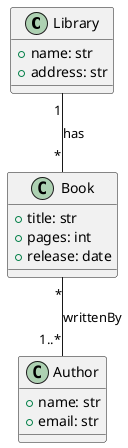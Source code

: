 @startuml
class Library {
+ name: str
+ address: str
}

class Book {
+ title: str
+ pages: int
+ release: date
}

class Author {
+ name: str
+ email: str 
}

Book "*" -- "1..*" Author: writtenBy
Library "1" -- "*" Book: has
@enduml